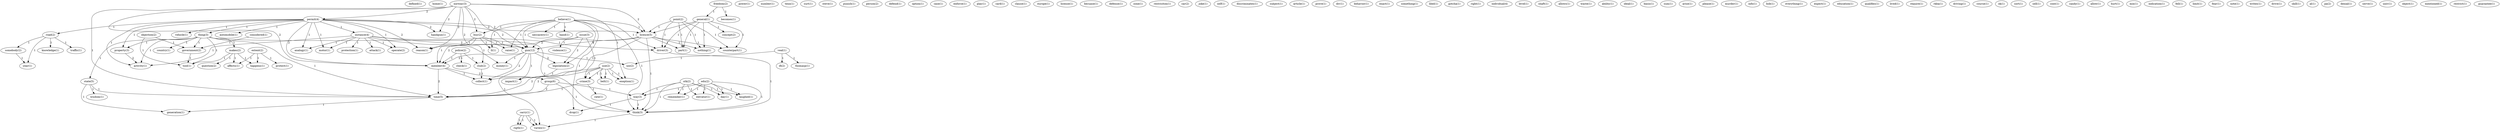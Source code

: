 digraph G {
  defined [ label="defined(1)" ];
  home [ label="home(1)" ];
  police [ label="police(2)" ];
  club [ label="club(2)" ];
  check [ label="check(1)" ];
  member [ label="member(4)" ];
  carry [ label="carry(1)" ];
  rigth [ label="rigth(1)" ];
  varies [ label="varies(1)" ];
  norway [ label="norway(3)" ];
  permit [ label="permit(4)" ];
  handgun [ label="handgun(1)" ];
  buy [ label="buy(2)" ];
  licence [ label="licence(5)" ];
  gun [ label="gun(12)" ];
  reason [ label="reason(1)" ];
  exeption [ label="exeption(1)" ];
  time [ label="time(5)" ];
  freedom [ label="freedom(2)" ];
  general [ label="general(1)" ];
  becomes [ label="becomes(1)" ];
  power [ label="power(1)" ];
  collect [ label="collect(1)" ];
  number [ label="number(1)" ];
  tenn [ label="tenn(1)" ];
  surt [ label="surt(1)" ];
  steve [ label="steve(1)" ];
  road [ label="road(2)" ];
  thing [ label="thing(3)" ];
  vehicle [ label="vehicle(1)" ];
  property [ label="property(3)" ];
  instance [ label="instance(4)" ];
  automobile [ label="automobile(1)" ];
  motor [ label="motor(1)" ];
  operate [ label="operate(2)" ];
  activity [ label="activity(1)" ];
  analogy [ label="analogy(1)" ];
  punish [ label="punish(1)" ];
  person [ label="person(2)" ];
  defend [ label="defend(1)" ];
  option [ label="option(1)" ];
  case [ label="case(1)" ];
  enforce [ label="enforce(1)" ];
  play [ label="play(1)" ];
  concept [ label="concept(2)" ];
  part [ label="part(1)" ];
  counterpart [ label="counterpart(1)" ];
  nothing [ label="nothing(1)" ];
  driver [ label="driver(3)" ];
  traffic [ label="traffic(1)" ];
  knowledge [ label="knowledge(1)" ];
  somebody [ label="somebody(2)" ];
  year [ label="year(1)" ];
  country [ label="country(1)" ];
  state [ label="state(5)" ];
  makes [ label="makes(2)" ];
  government [ label="government(2)" ];
  tool [ label="tool(1)" ];
  think [ label="think(3)" ];
  card [ label="card(1)" ];
  clause [ label="clause(1)" ];
  use [ label="use(1)" ];
  belt [ label="belt(1)" ];
  crime [ label="crime(3)" ];
  europe [ label="europe(1)" ];
  license [ label="license(1)" ];
  becuase [ label="becuase(1)" ];
  believe [ label="believe(1)" ];
  neccacery [ label="neccacery(1)" ];
  hand [ label="hand(1)" ];
  raise [ label="raise(1)" ];
  ll [ label="ll(1)" ];
  legislation [ label="legislation(2)" ];
  drop [ label="drop(1)" ];
  defense [ label="defense(1)" ];
  zone [ label="zone(1)" ];
  restriciton [ label="restriciton(1)" ];
  car [ label="car(2)" ];
  joke [ label="joke(1)" ];
  self [ label="self(1)" ];
  discriminates [ label="discriminates(1)" ];
  subject [ label="subject(1)" ];
  article [ label="article(1)" ];
  prove [ label="prove(1)" ];
  div [ label="div(1)" ];
  behavior [ label="behavior(1)" ];
  enact [ label="enact(1)" ];
  something [ label="something(1)" ];
  libel [ label="libel(1)" ];
  gotcha [ label="gotcha(1)" ];
  right [ label="right(1)" ];
  individual [ label="individual(4)" ];
  level [ label="level(1)" ];
  shaft [ label="shaft(1)" ];
  allows [ label="allows(1)" ];
  waste [ label="waste(1)" ];
  wisdom [ label="wisdom(1)" ];
  generation [ label="generation(1)" ];
  happens [ label="happens(1)" ];
  question [ label="question(2)" ];
  affects [ label="affects(1)" ];
  ability [ label="ability(1)" ];
  ideal [ label="ideal(1)" ];
  basis [ label="basis(1)" ];
  sum [ label="sum(1)" ];
  arise [ label="arise(1)" ];
  please [ label="please(1)" ];
  edu [ label="edu(2)" ];
  elevator [ label="elevator(1)" ];
  remember [ label="remember(1)" ];
  day [ label="day(1)" ];
  laughed [ label="laughed(1)" ];
  way [ label="way(3)" ];
  murder [ label="murder(1)" ];
  info [ label="info(1)" ];
  veal [ label="veal(1)" ];
  ifi [ label="ifi(2)" ];
  thomasp [ label="thomasp(1)" ];
  uio [ label="uio(2)" ];
  point [ label="point(2)" ];
  utk [ label="utk(2)" ];
  bob [ label="bob(1)" ];
  everything [ label="everything(1)" ];
  expect [ label="expect(1)" ];
  protection [ label="protection(1)" ];
  attack [ label="attack(1)" ];
  money [ label="money(1)" ];
  education [ label="education(1)" ];
  qualifies [ label="qualifies(1)" ];
  lived [ label="lived(1)" ];
  require [ label="require(1)" ];
  rkba [ label="rkba(1)" ];
  driving [ label="driving(1)" ];
  course [ label="course(1)" ];
  carry [ label="carry(1)" ];
  issue [ label="issue(3)" ];
  violence [ label="violence(1)" ];
  ok [ label="ok(1)" ];
  sort [ label="sort(1)" ];
  use [ label="use(2)" ];
  sell [ label="sell(1)" ];
  cont [ label="cont(1)" ];
  candy [ label="candy(1)" ];
  allow [ label="allow(1)" ];
  hurt [ label="hurt(1)" ];
  impact [ label="impact(1)" ];
  mix [ label="mix(1)" ];
  group [ label="group(6)" ];
  extent [ label="extent(2)" ];
  protect [ label="protect(1)" ];
  objection [ label="objection(2)" ];
  considered [ label="considered(1)" ];
  indication [ label="indication(1)" ];
  fell [ label="fell(1)" ];
  limit [ label="limit(1)" ];
  fear [ label="fear(1)" ];
  note [ label="note(1)" ];
  writes [ label="writes(1)" ];
  drive [ label="drive(1)" ];
  rate [ label="rate(1)" ];
  skill [ label="skill(1)" ];
  al [ label="al(1)" ];
  pa [ label="pa(2)" ];
  denial [ label="denial(1)" ];
  serve [ label="serve(1)" ];
  univ [ label="univ(1)" ];
  object [ label="object(1)" ];
  mentioned [ label="mentioned(1)" ];
  restrict [ label="restrict(1)" ];
  guarantee [ label="guarantee(1)" ];
  police -> club [ label="1" ];
  police -> check [ label="1" ];
  police -> member [ label="1" ];
  carry -> rigth [ label="1" ];
  carry -> varies [ label="1" ];
  norway -> club [ label="2" ];
  norway -> permit [ label="2" ];
  norway -> handgun [ label="2" ];
  norway -> buy [ label="2" ];
  norway -> licence [ label="2" ];
  norway -> gun [ label="2" ];
  norway -> reason [ label="2" ];
  norway -> member [ label="2" ];
  norway -> exeption [ label="1" ];
  norway -> time [ label="1" ];
  freedom -> general [ label="1" ];
  freedom -> becomes [ label="1" ];
  club -> collect [ label="1" ];
  permit -> road [ label="1" ];
  permit -> thing [ label="1" ];
  permit -> vehicle [ label="1" ];
  permit -> property [ label="1" ];
  permit -> handgun [ label="2" ];
  permit -> instance [ label="1" ];
  permit -> licence [ label="2" ];
  permit -> automobile [ label="1" ];
  permit -> motor [ label="1" ];
  permit -> gun [ label="2" ];
  permit -> operate [ label="1" ];
  permit -> reason [ label="2" ];
  permit -> member [ label="2" ];
  permit -> activity [ label="1" ];
  permit -> analogy [ label="1" ];
  general -> concept [ label="1" ];
  general -> licence [ label="1" ];
  general -> part [ label="1" ];
  general -> counterpart [ label="1" ];
  general -> nothing [ label="1" ];
  general -> driver [ label="1" ];
  road -> traffic [ label="1" ];
  road -> knowledge [ label="1" ];
  road -> somebody [ label="1" ];
  road -> year [ label="1" ];
  thing -> country [ label="1" ];
  thing -> property [ label="1" ];
  thing -> state [ label="1" ];
  thing -> makes [ label="1" ];
  thing -> activity [ label="1" ];
  thing -> government [ label="1" ];
  thing -> tool [ label="1" ];
  thing -> time [ label="1" ];
  thing -> think [ label="1" ];
  use -> exeption [ label="1" ];
  use -> belt [ label="1" ];
  use -> crime [ label="1" ];
  use -> time [ label="2" ];
  believe -> neccacery [ label="1" ];
  believe -> hand [ label="1" ];
  believe -> buy [ label="1" ];
  believe -> raise [ label="1" ];
  believe -> ll [ label="1" ];
  believe -> licence [ label="1" ];
  believe -> gun [ label="1" ];
  believe -> legislation [ label="1" ];
  believe -> driver [ label="1" ];
  believe -> drop [ label="1" ];
  believe -> think [ label="1" ];
  property -> activity [ label="2" ];
  state -> wisdom [ label="1" ];
  state -> time [ label="1" ];
  state -> generation [ label="1" ];
  makes -> happens [ label="1" ];
  makes -> question [ label="1" ];
  makes -> tool [ label="1" ];
  makes -> affects [ label="1" ];
  somebody -> year [ label="1" ];
  buy -> raise [ label="1" ];
  buy -> ll [ label="1" ];
  buy -> gun [ label="1" ];
  buy -> reason [ label="1" ];
  buy -> member [ label="1" ];
  edu -> elevator [ label="1" ];
  edu -> remember [ label="1" ];
  edu -> day [ label="1" ];
  edu -> laughed [ label="1" ];
  edu -> way [ label="1" ];
  edu -> think [ label="1" ];
  veal -> ifi [ label="1" ];
  veal -> thomasp [ label="1" ];
  veal -> uio [ label="1" ];
  point -> licence [ label="1" ];
  point -> part [ label="1" ];
  point -> counterpart [ label="1" ];
  point -> nothing [ label="1" ];
  point -> driver [ label="1" ];
  utk -> elevator [ label="1" ];
  utk -> remember [ label="1" ];
  utk -> day [ label="1" ];
  utk -> laughed [ label="1" ];
  utk -> way [ label="1" ];
  utk -> think [ label="1" ];
  instance -> protection [ label="1" ];
  instance -> motor [ label="1" ];
  instance -> attack [ label="1" ];
  instance -> gun [ label="2" ];
  instance -> operate [ label="1" ];
  instance -> activity [ label="1" ];
  instance -> driver [ label="1" ];
  instance -> money [ label="1" ];
  instance -> analogy [ label="1" ];
  licence -> part [ label="1" ];
  licence -> counterpart [ label="1" ];
  licence -> nothing [ label="1" ];
  licence -> gun [ label="1" ];
  licence -> member [ label="2" ];
  licence -> collect [ label="1" ];
  licence -> think [ label="1" ];
  carry -> rigth [ label="1" ];
  carry -> varies [ label="1" ];
  issue -> gun [ label="2" ];
  issue -> legislation [ label="2" ];
  issue -> violence [ label="1" ];
  issue -> crime [ label="1" ];
  use -> exeption [ label="1" ];
  use -> belt [ label="1" ];
  use -> crime [ label="1" ];
  use -> time [ label="2" ];
  gun -> legislation [ label="2" ];
  gun -> impact [ label="1" ];
  gun -> member [ label="2" ];
  gun -> uio [ label="1" ];
  gun -> money [ label="1" ];
  gun -> collect [ label="2" ];
  gun -> varies [ label="1" ];
  legislation -> impact [ label="1" ];
  member -> group [ label="2" ];
  member -> collect [ label="1" ];
  member -> time [ label="2" ];
  extent -> protect [ label="1" ];
  extent -> happens [ label="1" ];
  extent -> affects [ label="1" ];
  objection -> government [ label="1" ];
  objection -> tool [ label="1" ];
  considered -> government [ label="1" ];
  driver -> think [ label="1" ];
  group -> way [ label="1" ];
  group -> time [ label="2" ];
  group -> think [ label="1" ];
  way -> drop [ label="1" ];
  way -> think [ label="1" ];
  government -> tool [ label="1" ];
  crime -> time [ label="1" ];
  crime -> rate [ label="1" ];
  time -> generation [ label="1" ];
  think -> varies [ label="1" ];
}
